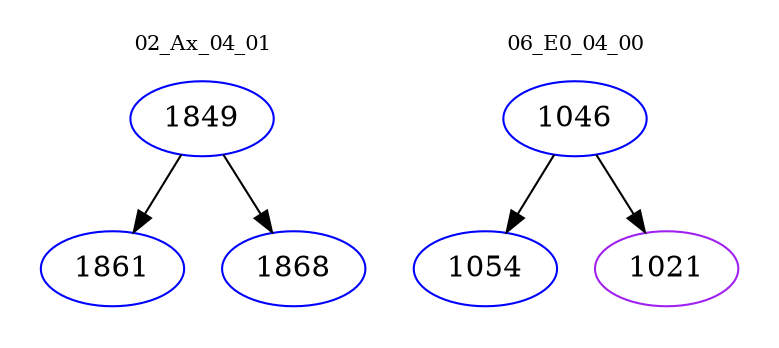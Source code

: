 digraph{
subgraph cluster_0 {
color = white
label = "02_Ax_04_01";
fontsize=10;
T0_1849 [label="1849", color="blue"]
T0_1849 -> T0_1861 [color="black"]
T0_1861 [label="1861", color="blue"]
T0_1849 -> T0_1868 [color="black"]
T0_1868 [label="1868", color="blue"]
}
subgraph cluster_1 {
color = white
label = "06_E0_04_00";
fontsize=10;
T1_1046 [label="1046", color="blue"]
T1_1046 -> T1_1054 [color="black"]
T1_1054 [label="1054", color="blue"]
T1_1046 -> T1_1021 [color="black"]
T1_1021 [label="1021", color="purple"]
}
}
